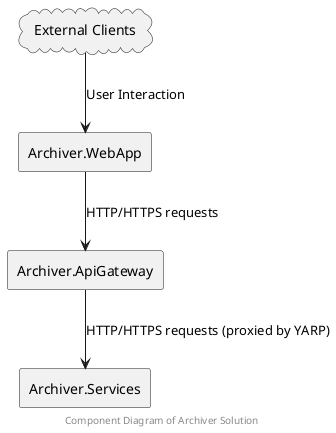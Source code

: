 @startuml
skinparam componentStyle rectangle

[Archiver.WebApp] --> [Archiver.ApiGateway] : HTTP/HTTPS requests
[Archiver.ApiGateway] --> [Archiver.Services] : HTTP/HTTPS requests (proxied by YARP)

cloud "External Clients" as Clients
Clients --> [Archiver.WebApp] : User Interaction

footer "Component Diagram of Archiver Solution"
@enduml
